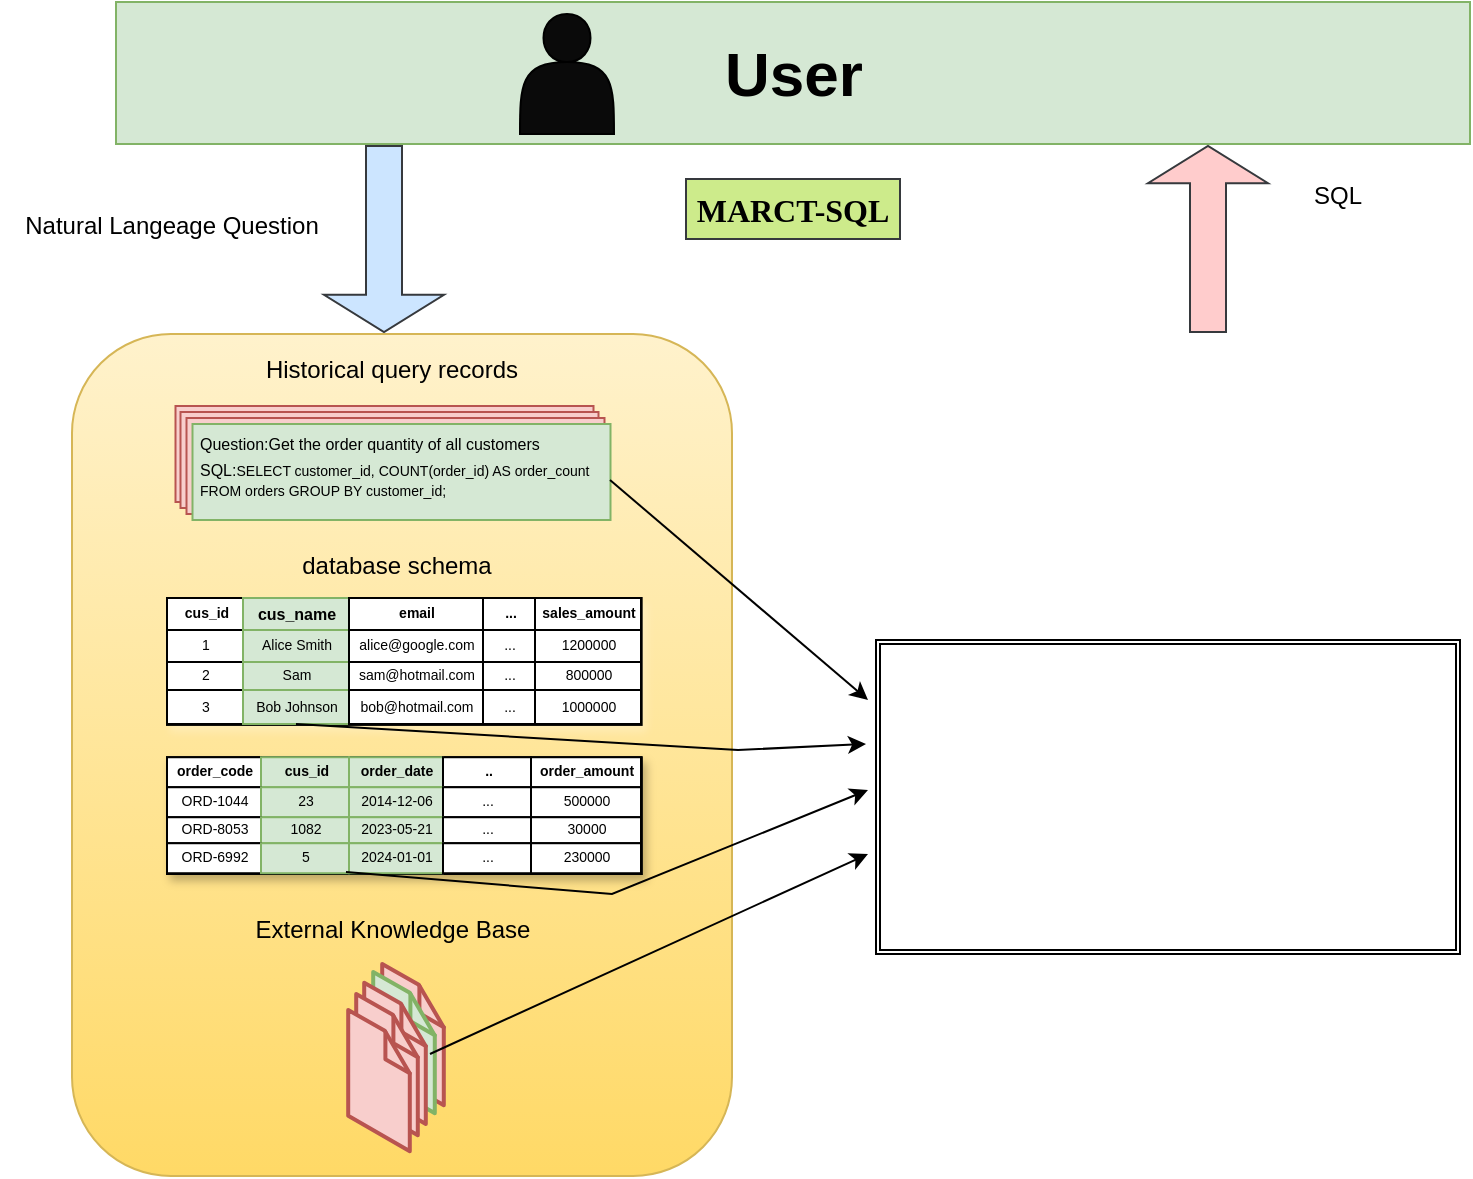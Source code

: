 <mxfile version="25.0.3">
  <diagram name="第 1 页" id="VBNNvdOzA_9q1OcNiJJZ">
    <mxGraphModel dx="668" dy="508" grid="0" gridSize="10" guides="1" tooltips="1" connect="1" arrows="1" fold="1" page="1" pageScale="1" pageWidth="827" pageHeight="1169" background="none" math="0" shadow="0">
      <root>
        <mxCell id="0" />
        <mxCell id="1" parent="0" />
        <mxCell id="-3NJhnfDRbCUzs-UjEi2-2" value="" style="rounded=0;whiteSpace=wrap;html=1;fillColor=#d5e8d4;strokeColor=#82b366;" vertex="1" parent="1">
          <mxGeometry x="75" y="126" width="677" height="71" as="geometry" />
        </mxCell>
        <mxCell id="-3NJhnfDRbCUzs-UjEi2-3" value="&lt;b&gt;&lt;font style=&quot;font-size: 31px;&quot;&gt;User&lt;/font&gt;&lt;/b&gt;" style="text;html=1;align=center;verticalAlign=middle;whiteSpace=wrap;rounded=0;" vertex="1" parent="1">
          <mxGeometry x="384" y="146.5" width="60" height="30" as="geometry" />
        </mxCell>
        <mxCell id="-3NJhnfDRbCUzs-UjEi2-4" value="" style="shape=actor;whiteSpace=wrap;html=1;strokeColor=#000000;fillColor=#0a0a0a;" vertex="1" parent="1">
          <mxGeometry x="277" y="132" width="47" height="60" as="geometry" />
        </mxCell>
        <mxCell id="-3NJhnfDRbCUzs-UjEi2-8" value="" style="shape=singleArrow;whiteSpace=wrap;html=1;rotation=90;fillColor=#cce5ff;strokeColor=#36393d;" vertex="1" parent="1">
          <mxGeometry x="162.5" y="214.5" width="93" height="60" as="geometry" />
        </mxCell>
        <mxCell id="-3NJhnfDRbCUzs-UjEi2-9" value="" style="shape=singleArrow;whiteSpace=wrap;html=1;rotation=-90;fillColor=#ffcccc;strokeColor=#36393d;" vertex="1" parent="1">
          <mxGeometry x="574.5" y="214.5" width="93" height="60" as="geometry" />
        </mxCell>
        <mxCell id="-3NJhnfDRbCUzs-UjEi2-10" value="Natural Langeage Question" style="text;html=1;align=center;verticalAlign=middle;whiteSpace=wrap;rounded=0;" vertex="1" parent="1">
          <mxGeometry x="17" y="223" width="172" height="30" as="geometry" />
        </mxCell>
        <mxCell id="-3NJhnfDRbCUzs-UjEi2-11" value="SQL" style="text;html=1;align=center;verticalAlign=middle;whiteSpace=wrap;rounded=0;" vertex="1" parent="1">
          <mxGeometry x="656" y="208" width="60" height="30" as="geometry" />
        </mxCell>
        <mxCell id="-3NJhnfDRbCUzs-UjEi2-12" value="&lt;span style=&quot;text-align: start; font-size: 12pt; font-family: &amp;quot;Times New Roman&amp;quot;, serif;&quot; lang=&quot;EN-US&quot;&gt;&lt;b&gt;MARCT-SQL&lt;/b&gt;&lt;/span&gt;&lt;span style=&quot;font-size: medium; text-align: start;&quot;&gt;&lt;/span&gt;" style="text;html=1;align=center;verticalAlign=middle;whiteSpace=wrap;rounded=0;fillColor=#cdeb8b;strokeColor=#36393d;" vertex="1" parent="1">
          <mxGeometry x="360" y="214.5" width="107" height="30" as="geometry" />
        </mxCell>
        <mxCell id="-3NJhnfDRbCUzs-UjEi2-518" value="" style="group" vertex="1" connectable="0" parent="1">
          <mxGeometry x="53" y="292" width="330" height="421" as="geometry" />
        </mxCell>
        <mxCell id="-3NJhnfDRbCUzs-UjEi2-517" value="" style="rounded=1;whiteSpace=wrap;html=1;fillColor=#fff2cc;strokeColor=#d6b656;gradientColor=#ffd966;" vertex="1" parent="-3NJhnfDRbCUzs-UjEi2-518">
          <mxGeometry width="330" height="421" as="geometry" />
        </mxCell>
        <mxCell id="-3NJhnfDRbCUzs-UjEi2-15" value="Historical query records" style="text;html=1;align=center;verticalAlign=middle;whiteSpace=wrap;rounded=0;" vertex="1" parent="-3NJhnfDRbCUzs-UjEi2-518">
          <mxGeometry x="81.38" y="3" width="158.25" height="30" as="geometry" />
        </mxCell>
        <mxCell id="-3NJhnfDRbCUzs-UjEi2-16" value="database schema" style="text;html=1;align=center;verticalAlign=middle;whiteSpace=wrap;rounded=0;" vertex="1" parent="-3NJhnfDRbCUzs-UjEi2-518">
          <mxGeometry x="96.75" y="101" width="130.5" height="30" as="geometry" />
        </mxCell>
        <mxCell id="-3NJhnfDRbCUzs-UjEi2-17" value="External Knowledge Base" style="text;html=1;align=center;verticalAlign=middle;whiteSpace=wrap;rounded=0;" vertex="1" parent="-3NJhnfDRbCUzs-UjEi2-518">
          <mxGeometry x="69" y="283" width="183" height="30" as="geometry" />
        </mxCell>
        <mxCell id="-3NJhnfDRbCUzs-UjEi2-507" value="" style="group;fontSize=6;" vertex="1" connectable="0" parent="-3NJhnfDRbCUzs-UjEi2-518">
          <mxGeometry x="47.5" y="138" width="229" height="153.6" as="geometry" />
        </mxCell>
        <mxCell id="-3NJhnfDRbCUzs-UjEi2-62" value="Assets" style="childLayout=tableLayout;recursiveResize=0;shadow=1;movable=1;resizable=1;rotatable=1;deletable=1;editable=1;locked=0;connectable=1;fontSize=7;imageAspect=1;snapToPoint=0;resizeLast=0;absoluteArcSize=0;shadowColor=#FFFFFF;rounded=0;glass=0;fillColor=#A7C942;strokeColor=#000000;flipH=0;flipV=1;" vertex="1" parent="-3NJhnfDRbCUzs-UjEi2-507">
          <mxGeometry y="-6" width="237.335" height="63.462" as="geometry" />
        </mxCell>
        <mxCell id="-3NJhnfDRbCUzs-UjEi2-63" style="shape=tableRow;horizontal=0;startSize=0;swimlaneHead=0;swimlaneBody=0;top=0;left=0;bottom=0;right=0;dropTarget=0;collapsible=0;recursiveResize=0;expand=0;fontStyle=0;strokeColor=#000000;fillColor=#FFFFFF;movable=1;resizable=1;rotatable=1;deletable=1;editable=1;locked=0;connectable=1;fontSize=4;" vertex="1" parent="-3NJhnfDRbCUzs-UjEi2-62">
          <mxGeometry width="237.335" height="16" as="geometry" />
        </mxCell>
        <mxCell id="-3NJhnfDRbCUzs-UjEi2-456" value="cus_id" style="connectable=1;recursiveResize=0;strokeColor=#000000;fillColor=#FFFFFF;align=center;fontStyle=1;html=1;movable=1;resizable=1;rotatable=1;deletable=1;editable=1;locked=0;fontSize=7;" vertex="1" parent="-3NJhnfDRbCUzs-UjEi2-63">
          <mxGeometry width="38" height="16" as="geometry">
            <mxRectangle width="38" height="16" as="alternateBounds" />
          </mxGeometry>
        </mxCell>
        <mxCell id="-3NJhnfDRbCUzs-UjEi2-451" value="&lt;font style=&quot;font-size: 8px;&quot;&gt;cus_name&lt;/font&gt;" style="connectable=1;recursiveResize=0;strokeColor=#82b366;fillColor=#d5e8d4;align=center;fontStyle=1;html=1;movable=1;resizable=1;rotatable=1;deletable=1;editable=1;locked=0;fontSize=5;" vertex="1" parent="-3NJhnfDRbCUzs-UjEi2-63">
          <mxGeometry x="38" width="53" height="16" as="geometry">
            <mxRectangle width="53" height="16" as="alternateBounds" />
          </mxGeometry>
        </mxCell>
        <mxCell id="-3NJhnfDRbCUzs-UjEi2-64" value="&lt;font style=&quot;font-size: 7px;&quot;&gt;email&lt;/font&gt;" style="connectable=1;recursiveResize=0;strokeColor=#000000;fillColor=#FFFFFF;align=center;fontStyle=1;html=1;movable=1;resizable=1;rotatable=1;deletable=1;editable=1;locked=0;fontSize=4;" vertex="1" parent="-3NJhnfDRbCUzs-UjEi2-63">
          <mxGeometry x="91" width="67" height="16" as="geometry">
            <mxRectangle width="67" height="16" as="alternateBounds" />
          </mxGeometry>
        </mxCell>
        <mxCell id="-3NJhnfDRbCUzs-UjEi2-65" value="..." style="connectable=1;recursiveResize=0;strokeColor=#000000;fillColor=#FFFFFF;align=center;fontStyle=1;html=1;movable=1;resizable=1;rotatable=1;deletable=1;editable=1;locked=0;fontSize=7;" vertex="1" parent="-3NJhnfDRbCUzs-UjEi2-63">
          <mxGeometry x="158" width="26" height="16" as="geometry">
            <mxRectangle width="26" height="16" as="alternateBounds" />
          </mxGeometry>
        </mxCell>
        <mxCell id="-3NJhnfDRbCUzs-UjEi2-462" value="&lt;font style=&quot;font-size: 7px;&quot;&gt;sales_amount&lt;/font&gt;" style="connectable=1;recursiveResize=0;strokeColor=#000000;fillColor=#FFFFFF;align=center;fontStyle=1;html=1;movable=1;resizable=1;rotatable=1;deletable=1;editable=1;locked=0;fontSize=4;" vertex="1" parent="-3NJhnfDRbCUzs-UjEi2-63">
          <mxGeometry x="184" width="53" height="16" as="geometry">
            <mxRectangle width="53" height="16" as="alternateBounds" />
          </mxGeometry>
        </mxCell>
        <mxCell id="-3NJhnfDRbCUzs-UjEi2-67" value="" style="shape=tableRow;horizontal=0;startSize=0;swimlaneHead=0;swimlaneBody=0;top=0;left=0;bottom=0;right=0;dropTarget=0;collapsible=0;recursiveResize=0;expand=0;fontStyle=0;strokeColor=#000000;fillColor=#FFFFFF;movable=1;resizable=1;rotatable=1;deletable=1;editable=1;locked=0;connectable=1;fontSize=4;" vertex="1" parent="-3NJhnfDRbCUzs-UjEi2-62">
          <mxGeometry y="16" width="237.335" height="16" as="geometry" />
        </mxCell>
        <mxCell id="-3NJhnfDRbCUzs-UjEi2-457" value="1" style="connectable=1;recursiveResize=0;strokeColor=#000000;fillColor=#FFFFFF;align=center;whiteSpace=wrap;html=1;movable=1;resizable=1;rotatable=1;deletable=1;editable=1;locked=0;fontSize=7;" vertex="1" parent="-3NJhnfDRbCUzs-UjEi2-67">
          <mxGeometry width="38" height="16" as="geometry">
            <mxRectangle width="38" height="16" as="alternateBounds" />
          </mxGeometry>
        </mxCell>
        <mxCell id="-3NJhnfDRbCUzs-UjEi2-452" value="Alice Smith" style="connectable=1;recursiveResize=0;strokeColor=#82b366;fillColor=#d5e8d4;align=center;whiteSpace=wrap;html=1;movable=1;resizable=1;rotatable=1;deletable=1;editable=1;locked=0;fontSize=7;" vertex="1" parent="-3NJhnfDRbCUzs-UjEi2-67">
          <mxGeometry x="38" width="53" height="16" as="geometry">
            <mxRectangle width="53" height="16" as="alternateBounds" />
          </mxGeometry>
        </mxCell>
        <mxCell id="-3NJhnfDRbCUzs-UjEi2-68" value="alice@google.com" style="connectable=1;recursiveResize=0;strokeColor=#000000;fillColor=#FFFFFF;align=center;whiteSpace=wrap;html=1;movable=1;resizable=1;rotatable=1;deletable=1;editable=1;locked=0;fontSize=7;" vertex="1" parent="-3NJhnfDRbCUzs-UjEi2-67">
          <mxGeometry x="91" width="67" height="16" as="geometry">
            <mxRectangle width="67" height="16" as="alternateBounds" />
          </mxGeometry>
        </mxCell>
        <mxCell id="-3NJhnfDRbCUzs-UjEi2-69" value="..." style="connectable=1;recursiveResize=0;strokeColor=#000000;fillColor=#FFFFFF;align=center;whiteSpace=wrap;html=1;movable=1;resizable=1;rotatable=1;deletable=1;editable=1;locked=0;fontSize=7;" vertex="1" parent="-3NJhnfDRbCUzs-UjEi2-67">
          <mxGeometry x="158" width="26" height="16" as="geometry">
            <mxRectangle width="26" height="16" as="alternateBounds" />
          </mxGeometry>
        </mxCell>
        <mxCell id="-3NJhnfDRbCUzs-UjEi2-463" value="1200000" style="connectable=1;recursiveResize=0;strokeColor=#000000;fillColor=#FFFFFF;align=center;whiteSpace=wrap;html=1;movable=1;resizable=1;rotatable=1;deletable=1;editable=1;locked=0;fontSize=7;" vertex="1" parent="-3NJhnfDRbCUzs-UjEi2-67">
          <mxGeometry x="184" width="53" height="16" as="geometry">
            <mxRectangle width="53" height="16" as="alternateBounds" />
          </mxGeometry>
        </mxCell>
        <mxCell id="-3NJhnfDRbCUzs-UjEi2-71" value="" style="shape=tableRow;horizontal=0;startSize=0;swimlaneHead=0;swimlaneBody=0;top=0;left=0;bottom=0;right=0;dropTarget=0;collapsible=0;recursiveResize=0;expand=0;fontStyle=1;strokeColor=#000000;fillColor=#FFFFFF;movable=1;resizable=1;rotatable=1;deletable=1;editable=1;locked=0;connectable=1;fontSize=4;" vertex="1" parent="-3NJhnfDRbCUzs-UjEi2-62">
          <mxGeometry y="32" width="237.335" height="14" as="geometry" />
        </mxCell>
        <mxCell id="-3NJhnfDRbCUzs-UjEi2-458" value="2" style="connectable=1;recursiveResize=0;strokeColor=#000000;fillColor=#FFFFFF;whiteSpace=wrap;html=1;movable=1;resizable=1;rotatable=1;deletable=1;editable=1;locked=0;fontSize=7;" vertex="1" parent="-3NJhnfDRbCUzs-UjEi2-71">
          <mxGeometry width="38" height="14" as="geometry">
            <mxRectangle width="38" height="14" as="alternateBounds" />
          </mxGeometry>
        </mxCell>
        <mxCell id="-3NJhnfDRbCUzs-UjEi2-453" value="Sam" style="connectable=1;recursiveResize=0;strokeColor=#82b366;fillColor=#d5e8d4;whiteSpace=wrap;html=1;movable=1;resizable=1;rotatable=1;deletable=1;editable=1;locked=0;fontSize=7;" vertex="1" parent="-3NJhnfDRbCUzs-UjEi2-71">
          <mxGeometry x="38" width="53" height="14" as="geometry">
            <mxRectangle width="53" height="14" as="alternateBounds" />
          </mxGeometry>
        </mxCell>
        <mxCell id="-3NJhnfDRbCUzs-UjEi2-72" value="sam@hotmail.com" style="connectable=1;recursiveResize=0;strokeColor=#000000;fillColor=#FFFFFF;whiteSpace=wrap;html=1;movable=1;resizable=1;rotatable=1;deletable=1;editable=1;locked=0;fontSize=7;" vertex="1" parent="-3NJhnfDRbCUzs-UjEi2-71">
          <mxGeometry x="91" width="67" height="14" as="geometry">
            <mxRectangle width="67" height="14" as="alternateBounds" />
          </mxGeometry>
        </mxCell>
        <mxCell id="-3NJhnfDRbCUzs-UjEi2-73" value="..." style="connectable=1;recursiveResize=0;strokeColor=#000000;fillColor=#FFFFFF;whiteSpace=wrap;html=1;movable=1;resizable=1;rotatable=1;deletable=1;editable=1;locked=0;fontSize=7;" vertex="1" parent="-3NJhnfDRbCUzs-UjEi2-71">
          <mxGeometry x="158" width="26" height="14" as="geometry">
            <mxRectangle width="26" height="14" as="alternateBounds" />
          </mxGeometry>
        </mxCell>
        <mxCell id="-3NJhnfDRbCUzs-UjEi2-464" value="800000" style="connectable=1;recursiveResize=0;strokeColor=#000000;fillColor=#FFFFFF;whiteSpace=wrap;html=1;movable=1;resizable=1;rotatable=1;deletable=1;editable=1;locked=0;fontSize=7;" vertex="1" parent="-3NJhnfDRbCUzs-UjEi2-71">
          <mxGeometry x="184" width="53" height="14" as="geometry">
            <mxRectangle width="53" height="14" as="alternateBounds" />
          </mxGeometry>
        </mxCell>
        <mxCell id="-3NJhnfDRbCUzs-UjEi2-75" value="" style="shape=tableRow;horizontal=0;startSize=0;swimlaneHead=0;swimlaneBody=0;top=0;left=0;bottom=0;right=0;dropTarget=0;collapsible=0;recursiveResize=0;expand=0;fontStyle=0;strokeColor=#000000;fillColor=#FFFFFF;movable=1;resizable=1;rotatable=1;deletable=1;editable=1;locked=0;connectable=1;fontSize=4;" vertex="1" parent="-3NJhnfDRbCUzs-UjEi2-62">
          <mxGeometry y="46" width="237.335" height="17" as="geometry" />
        </mxCell>
        <mxCell id="-3NJhnfDRbCUzs-UjEi2-459" value="3" style="connectable=1;recursiveResize=0;strokeColor=#000000;fillColor=#FFFFFF;fontStyle=0;align=center;whiteSpace=wrap;html=1;movable=1;resizable=1;rotatable=1;deletable=1;editable=1;locked=0;fontSize=7;" vertex="1" parent="-3NJhnfDRbCUzs-UjEi2-75">
          <mxGeometry width="38" height="17" as="geometry">
            <mxRectangle width="38" height="17" as="alternateBounds" />
          </mxGeometry>
        </mxCell>
        <mxCell id="-3NJhnfDRbCUzs-UjEi2-454" value="Bob Johnson" style="connectable=1;recursiveResize=0;strokeColor=#82b366;fillColor=#d5e8d4;fontStyle=0;align=center;whiteSpace=wrap;html=1;movable=1;resizable=1;rotatable=1;deletable=1;editable=1;locked=0;fontSize=7;" vertex="1" parent="-3NJhnfDRbCUzs-UjEi2-75">
          <mxGeometry x="38" width="53" height="17" as="geometry">
            <mxRectangle width="53" height="17" as="alternateBounds" />
          </mxGeometry>
        </mxCell>
        <mxCell id="-3NJhnfDRbCUzs-UjEi2-76" value="bob@hotmail.com" style="connectable=1;recursiveResize=0;strokeColor=#000000;fillColor=#FFFFFF;fontStyle=0;align=center;whiteSpace=wrap;html=1;movable=1;resizable=1;rotatable=1;deletable=1;editable=1;locked=0;fontSize=7;" vertex="1" parent="-3NJhnfDRbCUzs-UjEi2-75">
          <mxGeometry x="91" width="67" height="17" as="geometry">
            <mxRectangle width="67" height="17" as="alternateBounds" />
          </mxGeometry>
        </mxCell>
        <mxCell id="-3NJhnfDRbCUzs-UjEi2-77" value="..." style="connectable=1;recursiveResize=0;strokeColor=#000000;fillColor=#FFFFFF;fontStyle=0;align=center;whiteSpace=wrap;html=1;movable=1;resizable=1;rotatable=1;deletable=1;editable=1;locked=0;fontSize=7;" vertex="1" parent="-3NJhnfDRbCUzs-UjEi2-75">
          <mxGeometry x="158" width="26" height="17" as="geometry">
            <mxRectangle width="26" height="17" as="alternateBounds" />
          </mxGeometry>
        </mxCell>
        <mxCell id="-3NJhnfDRbCUzs-UjEi2-465" value="1000000" style="connectable=1;recursiveResize=0;strokeColor=#000000;fillColor=#FFFFFF;fontStyle=0;align=center;whiteSpace=wrap;html=1;movable=1;resizable=1;rotatable=1;deletable=1;editable=1;locked=0;fontSize=7;" vertex="1" parent="-3NJhnfDRbCUzs-UjEi2-75">
          <mxGeometry x="184" width="53" height="17" as="geometry">
            <mxRectangle width="53" height="17" as="alternateBounds" />
          </mxGeometry>
        </mxCell>
        <mxCell id="-3NJhnfDRbCUzs-UjEi2-296" value="Assets" style="childLayout=tableLayout;recursiveResize=0;shadow=1;movable=1;resizable=1;rotatable=1;deletable=1;editable=1;locked=0;connectable=1;fontSize=4;" vertex="1" parent="-3NJhnfDRbCUzs-UjEi2-507">
          <mxGeometry y="73.615" width="237.429" height="58.385" as="geometry" />
        </mxCell>
        <mxCell id="-3NJhnfDRbCUzs-UjEi2-297" style="shape=tableRow;horizontal=0;startSize=0;swimlaneHead=0;swimlaneBody=0;top=0;left=0;bottom=0;right=0;dropTarget=0;collapsible=0;recursiveResize=0;expand=0;fontStyle=0;movable=1;resizable=1;rotatable=1;deletable=1;editable=1;locked=0;connectable=1;fontSize=4;" vertex="1" parent="-3NJhnfDRbCUzs-UjEi2-296">
          <mxGeometry width="237.429" height="15" as="geometry" />
        </mxCell>
        <mxCell id="-3NJhnfDRbCUzs-UjEi2-298" value="order_code" style="connectable=1;recursiveResize=0;align=center;fontStyle=1;html=1;movable=1;resizable=1;rotatable=1;deletable=1;editable=1;locked=0;fontSize=7;" vertex="1" parent="-3NJhnfDRbCUzs-UjEi2-297">
          <mxGeometry width="47" height="15" as="geometry">
            <mxRectangle width="47" height="15" as="alternateBounds" />
          </mxGeometry>
        </mxCell>
        <mxCell id="-3NJhnfDRbCUzs-UjEi2-299" value="cus_id" style="connectable=1;recursiveResize=0;align=center;fontStyle=1;html=1;movable=1;resizable=1;rotatable=1;deletable=1;editable=1;locked=0;fontSize=7;fillColor=#d5e8d4;strokeColor=#82b366;" vertex="1" parent="-3NJhnfDRbCUzs-UjEi2-297">
          <mxGeometry x="47" width="44" height="15" as="geometry">
            <mxRectangle width="44" height="15" as="alternateBounds" />
          </mxGeometry>
        </mxCell>
        <mxCell id="-3NJhnfDRbCUzs-UjEi2-300" value="order_date" style="connectable=1;recursiveResize=0;align=center;fontStyle=1;html=1;movable=1;resizable=1;rotatable=1;deletable=1;editable=1;locked=0;fontSize=7;fillColor=#d5e8d4;strokeColor=#82b366;" vertex="1" parent="-3NJhnfDRbCUzs-UjEi2-297">
          <mxGeometry x="91" width="47" height="15" as="geometry">
            <mxRectangle width="47" height="15" as="alternateBounds" />
          </mxGeometry>
        </mxCell>
        <mxCell id="-3NJhnfDRbCUzs-UjEi2-489" value="&lt;font style=&quot;font-size: 7px;&quot;&gt;..&lt;/font&gt;" style="connectable=1;recursiveResize=0;align=center;fontStyle=1;html=1;movable=1;resizable=1;rotatable=1;deletable=1;editable=1;locked=0;fontSize=4;" vertex="1" parent="-3NJhnfDRbCUzs-UjEi2-297">
          <mxGeometry x="138" width="44" height="15" as="geometry">
            <mxRectangle width="44" height="15" as="alternateBounds" />
          </mxGeometry>
        </mxCell>
        <mxCell id="-3NJhnfDRbCUzs-UjEi2-497" value="order_amount" style="connectable=1;recursiveResize=0;align=center;fontStyle=1;html=1;movable=1;resizable=1;rotatable=1;deletable=1;editable=1;locked=0;fontSize=7;" vertex="1" parent="-3NJhnfDRbCUzs-UjEi2-297">
          <mxGeometry x="182" width="55" height="15" as="geometry">
            <mxRectangle width="55" height="15" as="alternateBounds" />
          </mxGeometry>
        </mxCell>
        <mxCell id="-3NJhnfDRbCUzs-UjEi2-301" value="" style="shape=tableRow;horizontal=0;startSize=0;swimlaneHead=0;swimlaneBody=0;top=0;left=0;bottom=0;right=0;dropTarget=0;collapsible=0;recursiveResize=0;expand=0;fontStyle=0;movable=1;resizable=1;rotatable=1;deletable=1;editable=1;locked=0;connectable=1;fontSize=4;" vertex="1" parent="-3NJhnfDRbCUzs-UjEi2-296">
          <mxGeometry y="15" width="237.429" height="15" as="geometry" />
        </mxCell>
        <mxCell id="-3NJhnfDRbCUzs-UjEi2-302" value="ORD-1044" style="connectable=1;recursiveResize=0;align=center;whiteSpace=wrap;html=1;movable=1;resizable=1;rotatable=1;deletable=1;editable=1;locked=0;fontSize=7;" vertex="1" parent="-3NJhnfDRbCUzs-UjEi2-301">
          <mxGeometry width="47" height="15" as="geometry">
            <mxRectangle width="47" height="15" as="alternateBounds" />
          </mxGeometry>
        </mxCell>
        <mxCell id="-3NJhnfDRbCUzs-UjEi2-303" value="23" style="connectable=1;recursiveResize=0;align=center;whiteSpace=wrap;html=1;movable=1;resizable=1;rotatable=1;deletable=1;editable=1;locked=0;fontSize=7;fillColor=#d5e8d4;strokeColor=#82b366;" vertex="1" parent="-3NJhnfDRbCUzs-UjEi2-301">
          <mxGeometry x="47" width="44" height="15" as="geometry">
            <mxRectangle width="44" height="15" as="alternateBounds" />
          </mxGeometry>
        </mxCell>
        <mxCell id="-3NJhnfDRbCUzs-UjEi2-304" value="&lt;font style=&quot;font-size: 7px;&quot;&gt;2014-12-06&lt;/font&gt;" style="connectable=1;recursiveResize=0;align=center;whiteSpace=wrap;html=1;movable=1;resizable=1;rotatable=1;deletable=1;editable=1;locked=0;fontSize=4;fillColor=#d5e8d4;strokeColor=#82b366;" vertex="1" parent="-3NJhnfDRbCUzs-UjEi2-301">
          <mxGeometry x="91" width="47" height="15" as="geometry">
            <mxRectangle width="47" height="15" as="alternateBounds" />
          </mxGeometry>
        </mxCell>
        <mxCell id="-3NJhnfDRbCUzs-UjEi2-490" value="&lt;font style=&quot;font-size: 7px;&quot;&gt;...&lt;/font&gt;" style="connectable=1;recursiveResize=0;align=center;whiteSpace=wrap;html=1;movable=1;resizable=1;rotatable=1;deletable=1;editable=1;locked=0;fontSize=4;" vertex="1" parent="-3NJhnfDRbCUzs-UjEi2-301">
          <mxGeometry x="138" width="44" height="15" as="geometry">
            <mxRectangle width="44" height="15" as="alternateBounds" />
          </mxGeometry>
        </mxCell>
        <mxCell id="-3NJhnfDRbCUzs-UjEi2-498" value="500000" style="connectable=1;recursiveResize=0;align=center;whiteSpace=wrap;html=1;movable=1;resizable=1;rotatable=1;deletable=1;editable=1;locked=0;fontSize=7;" vertex="1" parent="-3NJhnfDRbCUzs-UjEi2-301">
          <mxGeometry x="182" width="55" height="15" as="geometry">
            <mxRectangle width="55" height="15" as="alternateBounds" />
          </mxGeometry>
        </mxCell>
        <mxCell id="-3NJhnfDRbCUzs-UjEi2-305" value="" style="shape=tableRow;horizontal=0;startSize=0;swimlaneHead=0;swimlaneBody=0;top=0;left=0;bottom=0;right=0;dropTarget=0;collapsible=0;recursiveResize=0;expand=0;fontStyle=1;movable=1;resizable=1;rotatable=1;deletable=1;editable=1;locked=0;connectable=1;fontSize=4;" vertex="1" parent="-3NJhnfDRbCUzs-UjEi2-296">
          <mxGeometry y="30" width="237.429" height="13" as="geometry" />
        </mxCell>
        <mxCell id="-3NJhnfDRbCUzs-UjEi2-306" value="ORD-8053" style="connectable=1;recursiveResize=0;whiteSpace=wrap;html=1;movable=1;resizable=1;rotatable=1;deletable=1;editable=1;locked=0;fontSize=7;" vertex="1" parent="-3NJhnfDRbCUzs-UjEi2-305">
          <mxGeometry width="47" height="13" as="geometry">
            <mxRectangle width="47" height="13" as="alternateBounds" />
          </mxGeometry>
        </mxCell>
        <mxCell id="-3NJhnfDRbCUzs-UjEi2-307" value="1082" style="connectable=1;recursiveResize=0;whiteSpace=wrap;html=1;movable=1;resizable=1;rotatable=1;deletable=1;editable=1;locked=0;fontSize=7;fillColor=#d5e8d4;strokeColor=#82b366;" vertex="1" parent="-3NJhnfDRbCUzs-UjEi2-305">
          <mxGeometry x="47" width="44" height="13" as="geometry">
            <mxRectangle width="44" height="13" as="alternateBounds" />
          </mxGeometry>
        </mxCell>
        <mxCell id="-3NJhnfDRbCUzs-UjEi2-308" value="2023-05-21" style="connectable=1;recursiveResize=0;whiteSpace=wrap;html=1;movable=1;resizable=1;rotatable=1;deletable=1;editable=1;locked=0;fontSize=7;fillColor=#d5e8d4;strokeColor=#82b366;" vertex="1" parent="-3NJhnfDRbCUzs-UjEi2-305">
          <mxGeometry x="91" width="47" height="13" as="geometry">
            <mxRectangle width="47" height="13" as="alternateBounds" />
          </mxGeometry>
        </mxCell>
        <mxCell id="-3NJhnfDRbCUzs-UjEi2-491" value="&lt;font style=&quot;font-size: 7px;&quot;&gt;...&lt;/font&gt;" style="connectable=1;recursiveResize=0;whiteSpace=wrap;html=1;movable=1;resizable=1;rotatable=1;deletable=1;editable=1;locked=0;fontSize=4;" vertex="1" parent="-3NJhnfDRbCUzs-UjEi2-305">
          <mxGeometry x="138" width="44" height="13" as="geometry">
            <mxRectangle width="44" height="13" as="alternateBounds" />
          </mxGeometry>
        </mxCell>
        <mxCell id="-3NJhnfDRbCUzs-UjEi2-499" value="30000" style="connectable=1;recursiveResize=0;whiteSpace=wrap;html=1;movable=1;resizable=1;rotatable=1;deletable=1;editable=1;locked=0;fontSize=7;" vertex="1" parent="-3NJhnfDRbCUzs-UjEi2-305">
          <mxGeometry x="182" width="55" height="13" as="geometry">
            <mxRectangle width="55" height="13" as="alternateBounds" />
          </mxGeometry>
        </mxCell>
        <mxCell id="-3NJhnfDRbCUzs-UjEi2-309" value="" style="shape=tableRow;horizontal=0;startSize=0;swimlaneHead=0;swimlaneBody=0;top=0;left=0;bottom=0;right=0;dropTarget=0;collapsible=0;recursiveResize=0;expand=0;fontStyle=0;movable=1;resizable=1;rotatable=1;deletable=1;editable=1;locked=0;connectable=1;fontSize=4;" vertex="1" parent="-3NJhnfDRbCUzs-UjEi2-296">
          <mxGeometry y="43" width="237.429" height="15" as="geometry" />
        </mxCell>
        <mxCell id="-3NJhnfDRbCUzs-UjEi2-310" value="ORD-6992" style="connectable=1;recursiveResize=0;fontStyle=0;align=center;whiteSpace=wrap;html=1;movable=1;resizable=1;rotatable=1;deletable=1;editable=1;locked=0;fontSize=7;" vertex="1" parent="-3NJhnfDRbCUzs-UjEi2-309">
          <mxGeometry width="47" height="15" as="geometry">
            <mxRectangle width="47" height="15" as="alternateBounds" />
          </mxGeometry>
        </mxCell>
        <mxCell id="-3NJhnfDRbCUzs-UjEi2-311" value="5" style="connectable=1;recursiveResize=0;fontStyle=0;align=center;whiteSpace=wrap;html=1;movable=1;resizable=1;rotatable=1;deletable=1;editable=1;locked=0;fontSize=7;fillColor=#d5e8d4;strokeColor=#82b366;" vertex="1" parent="-3NJhnfDRbCUzs-UjEi2-309">
          <mxGeometry x="47" width="44" height="15" as="geometry">
            <mxRectangle width="44" height="15" as="alternateBounds" />
          </mxGeometry>
        </mxCell>
        <mxCell id="-3NJhnfDRbCUzs-UjEi2-312" value="2024-01-01" style="connectable=1;recursiveResize=0;fontStyle=0;align=center;whiteSpace=wrap;html=1;movable=1;resizable=1;rotatable=1;deletable=1;editable=1;locked=0;fontSize=7;fillColor=#d5e8d4;strokeColor=#82b366;" vertex="1" parent="-3NJhnfDRbCUzs-UjEi2-309">
          <mxGeometry x="91" width="47" height="15" as="geometry">
            <mxRectangle width="47" height="15" as="alternateBounds" />
          </mxGeometry>
        </mxCell>
        <mxCell id="-3NJhnfDRbCUzs-UjEi2-492" value="&lt;font style=&quot;font-size: 7px;&quot;&gt;...&lt;/font&gt;" style="connectable=1;recursiveResize=0;fontStyle=0;align=center;whiteSpace=wrap;html=1;movable=1;resizable=1;rotatable=1;deletable=1;editable=1;locked=0;fontSize=4;" vertex="1" parent="-3NJhnfDRbCUzs-UjEi2-309">
          <mxGeometry x="138" width="44" height="15" as="geometry">
            <mxRectangle width="44" height="15" as="alternateBounds" />
          </mxGeometry>
        </mxCell>
        <mxCell id="-3NJhnfDRbCUzs-UjEi2-500" value="230000" style="connectable=1;recursiveResize=0;fontStyle=0;align=center;whiteSpace=wrap;html=1;movable=1;resizable=1;rotatable=1;deletable=1;editable=1;locked=0;fontSize=7;" vertex="1" parent="-3NJhnfDRbCUzs-UjEi2-309">
          <mxGeometry x="182" width="55" height="15" as="geometry">
            <mxRectangle width="55" height="15" as="alternateBounds" />
          </mxGeometry>
        </mxCell>
        <mxCell id="-3NJhnfDRbCUzs-UjEi2-526" value="" style="endArrow=classic;html=1;rounded=0;exitX=0.5;exitY=1;exitDx=0;exitDy=0;" edge="1" parent="-3NJhnfDRbCUzs-UjEi2-507" source="-3NJhnfDRbCUzs-UjEi2-454">
          <mxGeometry width="50" height="50" relative="1" as="geometry">
            <mxPoint x="80.5" y="69" as="sourcePoint" />
            <mxPoint x="349.5" y="67" as="targetPoint" />
            <Array as="points">
              <mxPoint x="285.5" y="70" />
            </Array>
          </mxGeometry>
        </mxCell>
        <mxCell id="-3NJhnfDRbCUzs-UjEi2-533" value="" style="endArrow=classic;html=1;rounded=0;" edge="1" parent="-3NJhnfDRbCUzs-UjEi2-507">
          <mxGeometry width="50" height="50" relative="1" as="geometry">
            <mxPoint x="89.5" y="131" as="sourcePoint" />
            <mxPoint x="350.5" y="90" as="targetPoint" />
            <Array as="points">
              <mxPoint x="222.5" y="142" />
            </Array>
          </mxGeometry>
        </mxCell>
        <mxCell id="-3NJhnfDRbCUzs-UjEi2-509" value="" style="group" vertex="1" connectable="0" parent="-3NJhnfDRbCUzs-UjEi2-518">
          <mxGeometry x="51.75" y="36" width="217.5" height="57" as="geometry" />
        </mxCell>
        <mxCell id="-3NJhnfDRbCUzs-UjEi2-37" value="" style="rounded=0;whiteSpace=wrap;html=1;fillColor=#f8cecc;strokeColor=#b85450;" vertex="1" parent="-3NJhnfDRbCUzs-UjEi2-509">
          <mxGeometry width="209" height="48" as="geometry" />
        </mxCell>
        <mxCell id="-3NJhnfDRbCUzs-UjEi2-32" value="" style="rounded=0;whiteSpace=wrap;html=1;fillColor=#f8cecc;strokeColor=#b85450;" vertex="1" parent="-3NJhnfDRbCUzs-UjEi2-509">
          <mxGeometry x="2.5" y="3" width="209" height="48" as="geometry" />
        </mxCell>
        <mxCell id="-3NJhnfDRbCUzs-UjEi2-33" value="" style="rounded=0;whiteSpace=wrap;html=1;fillColor=#f8cecc;strokeColor=#b85450;" vertex="1" parent="-3NJhnfDRbCUzs-UjEi2-509">
          <mxGeometry x="5.5" y="6" width="209" height="48" as="geometry" />
        </mxCell>
        <mxCell id="-3NJhnfDRbCUzs-UjEi2-34" value="" style="rounded=0;whiteSpace=wrap;html=1;fillColor=#d5e8d4;strokeColor=#82b366;" vertex="1" parent="-3NJhnfDRbCUzs-UjEi2-509">
          <mxGeometry x="8.5" y="9" width="209" height="48" as="geometry" />
        </mxCell>
        <mxCell id="-3NJhnfDRbCUzs-UjEi2-36" value="&lt;div style=&quot;text-align: justify;&quot;&gt;&lt;font style=&quot;background-color: initial; font-size: 8px;&quot;&gt;SQL:&lt;/font&gt;&lt;font style=&quot;background-color: initial; font-size: 7px;&quot;&gt;&lt;span class=&quot;hljs-keyword&quot;&gt;SELECT&lt;/span&gt; customer_id, &lt;span class=&quot;hljs-built_in&quot;&gt;COUNT&lt;/span&gt;(order_id) &lt;span class=&quot;hljs-keyword&quot;&gt;AS&lt;/span&gt; order_count&lt;/font&gt;&lt;/div&gt;&lt;font style=&quot;font-size: 7px;&quot;&gt;&lt;div style=&quot;text-align: justify;&quot;&gt;&lt;span style=&quot;background-color: initial;&quot; class=&quot;hljs-keyword&quot;&gt;FROM&lt;/span&gt;&lt;span style=&quot;background-color: initial;&quot;&gt; orders&amp;nbsp;&lt;/span&gt;&lt;span style=&quot;background-color: initial;&quot; class=&quot;hljs-keyword&quot;&gt;GROUP&lt;/span&gt;&lt;span style=&quot;background-color: initial;&quot;&gt; &lt;/span&gt;&lt;span style=&quot;background-color: initial;&quot; class=&quot;hljs-keyword&quot;&gt;BY&lt;/span&gt;&lt;span style=&quot;background-color: initial;&quot;&gt; customer_id;&lt;/span&gt;&lt;/div&gt;&lt;/font&gt;" style="text;html=1;align=left;verticalAlign=middle;whiteSpace=wrap;rounded=0;" vertex="1" parent="-3NJhnfDRbCUzs-UjEi2-509">
          <mxGeometry x="10.5" y="20" width="198" height="30" as="geometry" />
        </mxCell>
        <mxCell id="-3NJhnfDRbCUzs-UjEi2-516" value="" style="group" vertex="1" connectable="0" parent="-3NJhnfDRbCUzs-UjEi2-518">
          <mxGeometry x="138.1" y="315" width="47.8" height="93.6" as="geometry" />
        </mxCell>
        <mxCell id="-3NJhnfDRbCUzs-UjEi2-510" value="" style="verticalLabelPosition=bottom;html=1;verticalAlign=top;strokeWidth=1;align=center;outlineConnect=0;dashed=0;outlineConnect=0;shape=mxgraph.aws3d.file;aspect=fixed;strokeColor=#b85450;fillColor=#f8cecc;" vertex="1" parent="-3NJhnfDRbCUzs-UjEi2-516">
          <mxGeometry x="17" width="30.8" height="70.6" as="geometry" />
        </mxCell>
        <mxCell id="-3NJhnfDRbCUzs-UjEi2-515" value="" style="group" vertex="1" connectable="0" parent="-3NJhnfDRbCUzs-UjEi2-516">
          <mxGeometry y="4" width="43.3" height="89.6" as="geometry" />
        </mxCell>
        <mxCell id="-3NJhnfDRbCUzs-UjEi2-511" value="" style="verticalLabelPosition=bottom;html=1;verticalAlign=top;strokeWidth=1;align=center;outlineConnect=0;dashed=0;outlineConnect=0;shape=mxgraph.aws3d.file;aspect=fixed;strokeColor=#82b366;fillColor=#d5e8d4;" vertex="1" parent="-3NJhnfDRbCUzs-UjEi2-515">
          <mxGeometry x="12.5" width="30.8" height="70.6" as="geometry" />
        </mxCell>
        <mxCell id="-3NJhnfDRbCUzs-UjEi2-512" value="" style="verticalLabelPosition=bottom;html=1;verticalAlign=top;strokeWidth=1;align=center;outlineConnect=0;dashed=0;outlineConnect=0;shape=mxgraph.aws3d.file;aspect=fixed;strokeColor=#b85450;fillColor=#f8cecc;" vertex="1" parent="-3NJhnfDRbCUzs-UjEi2-515">
          <mxGeometry x="8" y="5.4" width="30.8" height="70.6" as="geometry" />
        </mxCell>
        <mxCell id="-3NJhnfDRbCUzs-UjEi2-513" value="" style="verticalLabelPosition=bottom;html=1;verticalAlign=top;strokeWidth=1;align=center;outlineConnect=0;dashed=0;outlineConnect=0;shape=mxgraph.aws3d.file;aspect=fixed;strokeColor=#b85450;fillColor=#f8cecc;" vertex="1" parent="-3NJhnfDRbCUzs-UjEi2-515">
          <mxGeometry x="4" y="11" width="30.8" height="70.6" as="geometry" />
        </mxCell>
        <mxCell id="-3NJhnfDRbCUzs-UjEi2-514" value="" style="verticalLabelPosition=bottom;html=1;verticalAlign=top;strokeWidth=1;align=center;outlineConnect=0;dashed=0;outlineConnect=0;shape=mxgraph.aws3d.file;aspect=fixed;strokeColor=#b85450;fillColor=#f8cecc;" vertex="1" parent="-3NJhnfDRbCUzs-UjEi2-515">
          <mxGeometry y="19" width="30.8" height="70.6" as="geometry" />
        </mxCell>
        <mxCell id="-3NJhnfDRbCUzs-UjEi2-528" value="" style="endArrow=classic;html=1;rounded=0;" edge="1" parent="-3NJhnfDRbCUzs-UjEi2-516">
          <mxGeometry width="50" height="50" relative="1" as="geometry">
            <mxPoint x="40.9" y="45" as="sourcePoint" />
            <mxPoint x="259.9" y="-55" as="targetPoint" />
          </mxGeometry>
        </mxCell>
        <mxCell id="-3NJhnfDRbCUzs-UjEi2-527" value="" style="endArrow=classic;html=1;rounded=0;" edge="1" parent="-3NJhnfDRbCUzs-UjEi2-518">
          <mxGeometry width="50" height="50" relative="1" as="geometry">
            <mxPoint x="269" y="73" as="sourcePoint" />
            <mxPoint x="398" y="183" as="targetPoint" />
          </mxGeometry>
        </mxCell>
        <mxCell id="-3NJhnfDRbCUzs-UjEi2-535" value="&lt;font style=&quot;font-size: 8px;&quot;&gt;Question:Get the order quantity of all customers&lt;/font&gt;" style="text;html=1;align=left;verticalAlign=middle;whiteSpace=wrap;rounded=0;" vertex="1" parent="-3NJhnfDRbCUzs-UjEi2-518">
          <mxGeometry x="62" y="39" width="207" height="30" as="geometry" />
        </mxCell>
        <mxCell id="-3NJhnfDRbCUzs-UjEi2-534" value="" style="shape=ext;double=1;rounded=0;whiteSpace=wrap;html=1;" vertex="1" parent="1">
          <mxGeometry x="455" y="445" width="292" height="157" as="geometry" />
        </mxCell>
      </root>
    </mxGraphModel>
  </diagram>
</mxfile>
